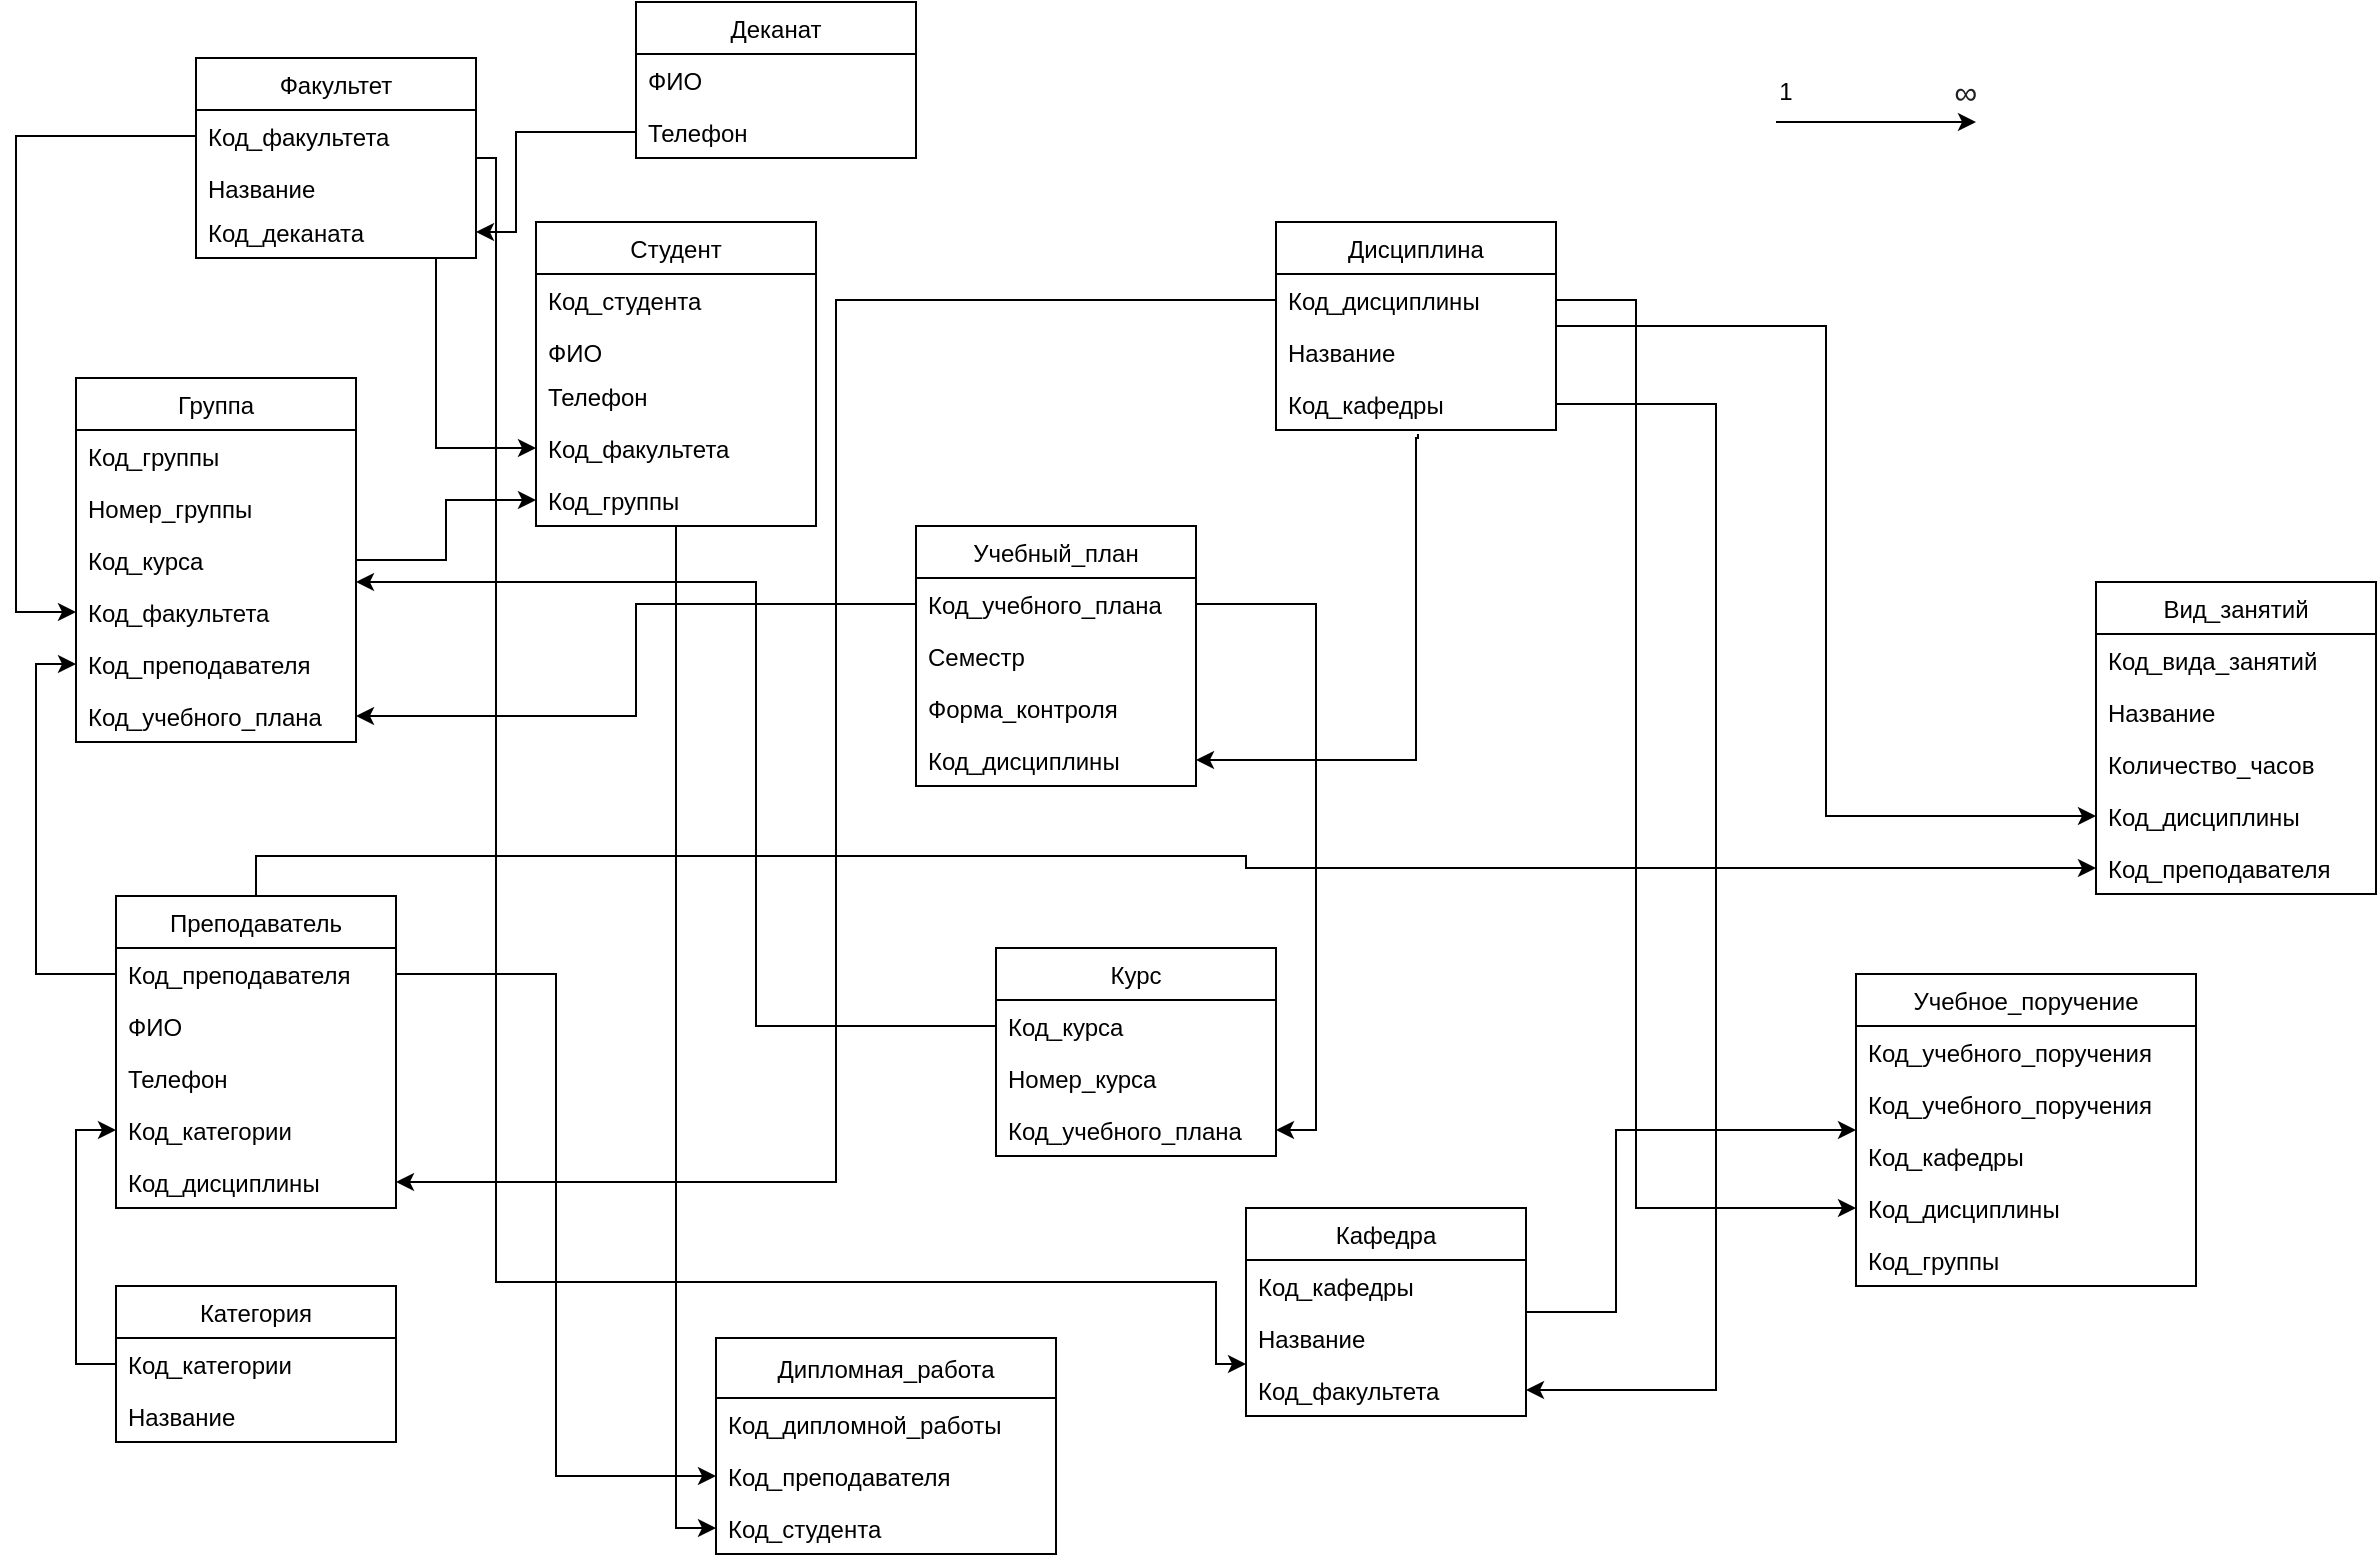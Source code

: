 <mxfile version="16.5.6" type="github">
  <diagram id="C5RBs43oDa-KdzZeNtuy" name="Page-1">
    <mxGraphModel dx="2550" dy="795" grid="1" gridSize="10" guides="1" tooltips="1" connect="1" arrows="1" fold="1" page="1" pageScale="1" pageWidth="1169" pageHeight="827" background="none" math="0" shadow="0">
      <root>
        <mxCell id="WIyWlLk6GJQsqaUBKTNV-0" />
        <mxCell id="WIyWlLk6GJQsqaUBKTNV-1" parent="WIyWlLk6GJQsqaUBKTNV-0" />
        <mxCell id="oeGllTyVug2XytWJzCLg-70" style="edgeStyle=orthogonalEdgeStyle;rounded=0;orthogonalLoop=1;jettySize=auto;html=1;" edge="1" parent="WIyWlLk6GJQsqaUBKTNV-1" source="oeGllTyVug2XytWJzCLg-4" target="oeGllTyVug2XytWJzCLg-31">
          <mxGeometry relative="1" as="geometry" />
        </mxCell>
        <mxCell id="oeGllTyVug2XytWJzCLg-4" value="Студент" style="swimlane;fontStyle=0;childLayout=stackLayout;horizontal=1;startSize=26;fillColor=none;horizontalStack=0;resizeParent=1;resizeParentMax=0;resizeLast=0;collapsible=1;marginBottom=0;" vertex="1" parent="WIyWlLk6GJQsqaUBKTNV-1">
          <mxGeometry x="220" y="120" width="140" height="152" as="geometry" />
        </mxCell>
        <mxCell id="oeGllTyVug2XytWJzCLg-40" value="Код_студента" style="text;strokeColor=none;fillColor=none;align=left;verticalAlign=top;spacingLeft=4;spacingRight=4;overflow=hidden;rotatable=0;points=[[0,0.5],[1,0.5]];portConstraint=eastwest;" vertex="1" parent="oeGllTyVug2XytWJzCLg-4">
          <mxGeometry y="26" width="140" height="26" as="geometry" />
        </mxCell>
        <mxCell id="oeGllTyVug2XytWJzCLg-5" value="ФИО" style="text;strokeColor=none;fillColor=none;align=left;verticalAlign=top;spacingLeft=4;spacingRight=4;overflow=hidden;rotatable=0;points=[[0,0.5],[1,0.5]];portConstraint=eastwest;" vertex="1" parent="oeGllTyVug2XytWJzCLg-4">
          <mxGeometry y="52" width="140" height="22" as="geometry" />
        </mxCell>
        <mxCell id="oeGllTyVug2XytWJzCLg-6" value="Телефон" style="text;strokeColor=none;fillColor=none;align=left;verticalAlign=top;spacingLeft=4;spacingRight=4;overflow=hidden;rotatable=0;points=[[0,0.5],[1,0.5]];portConstraint=eastwest;" vertex="1" parent="oeGllTyVug2XytWJzCLg-4">
          <mxGeometry y="74" width="140" height="26" as="geometry" />
        </mxCell>
        <mxCell id="oeGllTyVug2XytWJzCLg-51" value="Код_факультета" style="text;strokeColor=none;fillColor=none;align=left;verticalAlign=top;spacingLeft=4;spacingRight=4;overflow=hidden;rotatable=0;points=[[0,0.5],[1,0.5]];portConstraint=eastwest;" vertex="1" parent="oeGllTyVug2XytWJzCLg-4">
          <mxGeometry y="100" width="140" height="26" as="geometry" />
        </mxCell>
        <mxCell id="oeGllTyVug2XytWJzCLg-7" value="Код_группы" style="text;strokeColor=none;fillColor=none;align=left;verticalAlign=top;spacingLeft=4;spacingRight=4;overflow=hidden;rotatable=0;points=[[0,0.5],[1,0.5]];portConstraint=eastwest;" vertex="1" parent="oeGllTyVug2XytWJzCLg-4">
          <mxGeometry y="126" width="140" height="26" as="geometry" />
        </mxCell>
        <mxCell id="oeGllTyVug2XytWJzCLg-73" style="edgeStyle=orthogonalEdgeStyle;rounded=0;orthogonalLoop=1;jettySize=auto;html=1;entryX=0;entryY=0.5;entryDx=0;entryDy=0;" edge="1" parent="WIyWlLk6GJQsqaUBKTNV-1" source="oeGllTyVug2XytWJzCLg-8" target="oeGllTyVug2XytWJzCLg-51">
          <mxGeometry relative="1" as="geometry">
            <Array as="points">
              <mxPoint x="170" y="233" />
            </Array>
          </mxGeometry>
        </mxCell>
        <mxCell id="oeGllTyVug2XytWJzCLg-97" style="edgeStyle=orthogonalEdgeStyle;rounded=0;orthogonalLoop=1;jettySize=auto;html=1;" edge="1" parent="WIyWlLk6GJQsqaUBKTNV-1" source="oeGllTyVug2XytWJzCLg-8" target="oeGllTyVug2XytWJzCLg-96">
          <mxGeometry relative="1" as="geometry">
            <Array as="points">
              <mxPoint x="200" y="88" />
              <mxPoint x="200" y="650" />
              <mxPoint x="560" y="650" />
              <mxPoint x="560" y="691" />
            </Array>
          </mxGeometry>
        </mxCell>
        <mxCell id="oeGllTyVug2XytWJzCLg-8" value="Факультет" style="swimlane;fontStyle=0;childLayout=stackLayout;horizontal=1;startSize=26;fillColor=none;horizontalStack=0;resizeParent=1;resizeParentMax=0;resizeLast=0;collapsible=1;marginBottom=0;" vertex="1" parent="WIyWlLk6GJQsqaUBKTNV-1">
          <mxGeometry x="50" y="38" width="140" height="100" as="geometry" />
        </mxCell>
        <mxCell id="oeGllTyVug2XytWJzCLg-11" value="Код_факультета" style="text;strokeColor=none;fillColor=none;align=left;verticalAlign=top;spacingLeft=4;spacingRight=4;overflow=hidden;rotatable=0;points=[[0,0.5],[1,0.5]];portConstraint=eastwest;" vertex="1" parent="oeGllTyVug2XytWJzCLg-8">
          <mxGeometry y="26" width="140" height="26" as="geometry" />
        </mxCell>
        <mxCell id="oeGllTyVug2XytWJzCLg-10" value="Название" style="text;strokeColor=none;fillColor=none;align=left;verticalAlign=top;spacingLeft=4;spacingRight=4;overflow=hidden;rotatable=0;points=[[0,0.5],[1,0.5]];portConstraint=eastwest;" vertex="1" parent="oeGllTyVug2XytWJzCLg-8">
          <mxGeometry y="52" width="140" height="22" as="geometry" />
        </mxCell>
        <mxCell id="oeGllTyVug2XytWJzCLg-9" value="Код_деканата" style="text;strokeColor=none;fillColor=none;align=left;verticalAlign=top;spacingLeft=4;spacingRight=4;overflow=hidden;rotatable=0;points=[[0,0.5],[1,0.5]];portConstraint=eastwest;" vertex="1" parent="oeGllTyVug2XytWJzCLg-8">
          <mxGeometry y="74" width="140" height="26" as="geometry" />
        </mxCell>
        <mxCell id="oeGllTyVug2XytWJzCLg-12" value="Кафедра" style="swimlane;fontStyle=0;childLayout=stackLayout;horizontal=1;startSize=26;fillColor=none;horizontalStack=0;resizeParent=1;resizeParentMax=0;resizeLast=0;collapsible=1;marginBottom=0;" vertex="1" parent="WIyWlLk6GJQsqaUBKTNV-1">
          <mxGeometry x="575" y="613" width="140" height="104" as="geometry" />
        </mxCell>
        <mxCell id="oeGllTyVug2XytWJzCLg-13" value="Код_кафедры" style="text;strokeColor=none;fillColor=none;align=left;verticalAlign=top;spacingLeft=4;spacingRight=4;overflow=hidden;rotatable=0;points=[[0,0.5],[1,0.5]];portConstraint=eastwest;" vertex="1" parent="oeGllTyVug2XytWJzCLg-12">
          <mxGeometry y="26" width="140" height="26" as="geometry" />
        </mxCell>
        <mxCell id="oeGllTyVug2XytWJzCLg-14" value="Название" style="text;strokeColor=none;fillColor=none;align=left;verticalAlign=top;spacingLeft=4;spacingRight=4;overflow=hidden;rotatable=0;points=[[0,0.5],[1,0.5]];portConstraint=eastwest;" vertex="1" parent="oeGllTyVug2XytWJzCLg-12">
          <mxGeometry y="52" width="140" height="26" as="geometry" />
        </mxCell>
        <mxCell id="oeGllTyVug2XytWJzCLg-96" value="Код_факультета" style="text;strokeColor=none;fillColor=none;align=left;verticalAlign=top;spacingLeft=4;spacingRight=4;overflow=hidden;rotatable=0;points=[[0,0.5],[1,0.5]];portConstraint=eastwest;" vertex="1" parent="oeGllTyVug2XytWJzCLg-12">
          <mxGeometry y="78" width="140" height="26" as="geometry" />
        </mxCell>
        <mxCell id="oeGllTyVug2XytWJzCLg-80" style="edgeStyle=orthogonalEdgeStyle;rounded=0;orthogonalLoop=1;jettySize=auto;html=1;entryX=0;entryY=0.5;entryDx=0;entryDy=0;" edge="1" parent="WIyWlLk6GJQsqaUBKTNV-1" source="oeGllTyVug2XytWJzCLg-16" target="oeGllTyVug2XytWJzCLg-67">
          <mxGeometry relative="1" as="geometry" />
        </mxCell>
        <mxCell id="oeGllTyVug2XytWJzCLg-16" value="Преподаватель" style="swimlane;fontStyle=0;childLayout=stackLayout;horizontal=1;startSize=26;fillColor=none;horizontalStack=0;resizeParent=1;resizeParentMax=0;resizeLast=0;collapsible=1;marginBottom=0;" vertex="1" parent="WIyWlLk6GJQsqaUBKTNV-1">
          <mxGeometry x="10" y="457" width="140" height="156" as="geometry" />
        </mxCell>
        <mxCell id="oeGllTyVug2XytWJzCLg-17" value="Код_преподавателя" style="text;strokeColor=none;fillColor=none;align=left;verticalAlign=top;spacingLeft=4;spacingRight=4;overflow=hidden;rotatable=0;points=[[0,0.5],[1,0.5]];portConstraint=eastwest;" vertex="1" parent="oeGllTyVug2XytWJzCLg-16">
          <mxGeometry y="26" width="140" height="26" as="geometry" />
        </mxCell>
        <mxCell id="oeGllTyVug2XytWJzCLg-18" value="ФИО" style="text;strokeColor=none;fillColor=none;align=left;verticalAlign=top;spacingLeft=4;spacingRight=4;overflow=hidden;rotatable=0;points=[[0,0.5],[1,0.5]];portConstraint=eastwest;" vertex="1" parent="oeGllTyVug2XytWJzCLg-16">
          <mxGeometry y="52" width="140" height="26" as="geometry" />
        </mxCell>
        <mxCell id="oeGllTyVug2XytWJzCLg-57" value="Телефон" style="text;strokeColor=none;fillColor=none;align=left;verticalAlign=top;spacingLeft=4;spacingRight=4;overflow=hidden;rotatable=0;points=[[0,0.5],[1,0.5]];portConstraint=eastwest;" vertex="1" parent="oeGllTyVug2XytWJzCLg-16">
          <mxGeometry y="78" width="140" height="26" as="geometry" />
        </mxCell>
        <mxCell id="oeGllTyVug2XytWJzCLg-19" value="Код_категории" style="text;strokeColor=none;fillColor=none;align=left;verticalAlign=top;spacingLeft=4;spacingRight=4;overflow=hidden;rotatable=0;points=[[0,0.5],[1,0.5]];portConstraint=eastwest;" vertex="1" parent="oeGllTyVug2XytWJzCLg-16">
          <mxGeometry y="104" width="140" height="26" as="geometry" />
        </mxCell>
        <mxCell id="oeGllTyVug2XytWJzCLg-69" value="Код_дисциплины" style="text;strokeColor=none;fillColor=none;align=left;verticalAlign=top;spacingLeft=4;spacingRight=4;overflow=hidden;rotatable=0;points=[[0,0.5],[1,0.5]];portConstraint=eastwest;" vertex="1" parent="oeGllTyVug2XytWJzCLg-16">
          <mxGeometry y="130" width="140" height="26" as="geometry" />
        </mxCell>
        <mxCell id="oeGllTyVug2XytWJzCLg-20" value="Учебный_план" style="swimlane;fontStyle=0;childLayout=stackLayout;horizontal=1;startSize=26;fillColor=none;horizontalStack=0;resizeParent=1;resizeParentMax=0;resizeLast=0;collapsible=1;marginBottom=0;" vertex="1" parent="WIyWlLk6GJQsqaUBKTNV-1">
          <mxGeometry x="410" y="272" width="140" height="130" as="geometry" />
        </mxCell>
        <mxCell id="oeGllTyVug2XytWJzCLg-21" value="Код_учебного_плана" style="text;strokeColor=none;fillColor=none;align=left;verticalAlign=top;spacingLeft=4;spacingRight=4;overflow=hidden;rotatable=0;points=[[0,0.5],[1,0.5]];portConstraint=eastwest;" vertex="1" parent="oeGllTyVug2XytWJzCLg-20">
          <mxGeometry y="26" width="140" height="26" as="geometry" />
        </mxCell>
        <mxCell id="oeGllTyVug2XytWJzCLg-60" value="Семестр" style="text;strokeColor=none;fillColor=none;align=left;verticalAlign=top;spacingLeft=4;spacingRight=4;overflow=hidden;rotatable=0;points=[[0,0.5],[1,0.5]];portConstraint=eastwest;" vertex="1" parent="oeGllTyVug2XytWJzCLg-20">
          <mxGeometry y="52" width="140" height="26" as="geometry" />
        </mxCell>
        <mxCell id="oeGllTyVug2XytWJzCLg-66" value="Форма_контроля" style="text;strokeColor=none;fillColor=none;align=left;verticalAlign=top;spacingLeft=4;spacingRight=4;overflow=hidden;rotatable=0;points=[[0,0.5],[1,0.5]];portConstraint=eastwest;" vertex="1" parent="oeGllTyVug2XytWJzCLg-20">
          <mxGeometry y="78" width="140" height="26" as="geometry" />
        </mxCell>
        <mxCell id="oeGllTyVug2XytWJzCLg-22" value="Код_дисциплины" style="text;strokeColor=none;fillColor=none;align=left;verticalAlign=top;spacingLeft=4;spacingRight=4;overflow=hidden;rotatable=0;points=[[0,0.5],[1,0.5]];portConstraint=eastwest;" vertex="1" parent="oeGllTyVug2XytWJzCLg-20">
          <mxGeometry y="104" width="140" height="26" as="geometry" />
        </mxCell>
        <mxCell id="oeGllTyVug2XytWJzCLg-71" style="edgeStyle=orthogonalEdgeStyle;rounded=0;orthogonalLoop=1;jettySize=auto;html=1;entryX=1;entryY=0.5;entryDx=0;entryDy=0;exitX=0.507;exitY=1.077;exitDx=0;exitDy=0;exitPerimeter=0;" edge="1" parent="WIyWlLk6GJQsqaUBKTNV-1" source="oeGllTyVug2XytWJzCLg-100" target="oeGllTyVug2XytWJzCLg-22">
          <mxGeometry relative="1" as="geometry">
            <mxPoint x="690" y="270" as="sourcePoint" />
            <Array as="points">
              <mxPoint x="661" y="228" />
              <mxPoint x="660" y="228" />
              <mxPoint x="660" y="389" />
            </Array>
          </mxGeometry>
        </mxCell>
        <mxCell id="oeGllTyVug2XytWJzCLg-79" style="edgeStyle=orthogonalEdgeStyle;rounded=0;orthogonalLoop=1;jettySize=auto;html=1;entryX=0;entryY=0.75;entryDx=0;entryDy=0;" edge="1" parent="WIyWlLk6GJQsqaUBKTNV-1" source="oeGllTyVug2XytWJzCLg-24" target="oeGllTyVug2XytWJzCLg-44">
          <mxGeometry relative="1" as="geometry" />
        </mxCell>
        <mxCell id="oeGllTyVug2XytWJzCLg-24" value="Дисциплина" style="swimlane;fontStyle=0;childLayout=stackLayout;horizontal=1;startSize=26;fillColor=none;horizontalStack=0;resizeParent=1;resizeParentMax=0;resizeLast=0;collapsible=1;marginBottom=0;" vertex="1" parent="WIyWlLk6GJQsqaUBKTNV-1">
          <mxGeometry x="590" y="120" width="140" height="104" as="geometry" />
        </mxCell>
        <mxCell id="oeGllTyVug2XytWJzCLg-25" value="Код_дисциплины" style="text;strokeColor=none;fillColor=none;align=left;verticalAlign=top;spacingLeft=4;spacingRight=4;overflow=hidden;rotatable=0;points=[[0,0.5],[1,0.5]];portConstraint=eastwest;" vertex="1" parent="oeGllTyVug2XytWJzCLg-24">
          <mxGeometry y="26" width="140" height="26" as="geometry" />
        </mxCell>
        <mxCell id="oeGllTyVug2XytWJzCLg-26" value="Название" style="text;strokeColor=none;fillColor=none;align=left;verticalAlign=top;spacingLeft=4;spacingRight=4;overflow=hidden;rotatable=0;points=[[0,0.5],[1,0.5]];portConstraint=eastwest;" vertex="1" parent="oeGllTyVug2XytWJzCLg-24">
          <mxGeometry y="52" width="140" height="26" as="geometry" />
        </mxCell>
        <mxCell id="oeGllTyVug2XytWJzCLg-100" value="Код_кафедры" style="text;strokeColor=none;fillColor=none;align=left;verticalAlign=top;spacingLeft=4;spacingRight=4;overflow=hidden;rotatable=0;points=[[0,0.5],[1,0.5]];portConstraint=eastwest;" vertex="1" parent="oeGllTyVug2XytWJzCLg-24">
          <mxGeometry y="78" width="140" height="26" as="geometry" />
        </mxCell>
        <mxCell id="oeGllTyVug2XytWJzCLg-28" value="Дипломная_работа" style="swimlane;fontStyle=0;childLayout=stackLayout;horizontal=1;startSize=30;fillColor=none;horizontalStack=0;resizeParent=1;resizeParentMax=0;resizeLast=0;collapsible=1;marginBottom=0;" vertex="1" parent="WIyWlLk6GJQsqaUBKTNV-1">
          <mxGeometry x="310" y="678" width="170" height="108" as="geometry" />
        </mxCell>
        <mxCell id="oeGllTyVug2XytWJzCLg-29" value="Код_дипломной_работы" style="text;strokeColor=none;fillColor=none;align=left;verticalAlign=top;spacingLeft=4;spacingRight=4;overflow=hidden;rotatable=0;points=[[0,0.5],[1,0.5]];portConstraint=eastwest;" vertex="1" parent="oeGllTyVug2XytWJzCLg-28">
          <mxGeometry y="30" width="170" height="26" as="geometry" />
        </mxCell>
        <mxCell id="oeGllTyVug2XytWJzCLg-30" value="Код_преподавателя" style="text;strokeColor=none;fillColor=none;align=left;verticalAlign=top;spacingLeft=4;spacingRight=4;overflow=hidden;rotatable=0;points=[[0,0.5],[1,0.5]];portConstraint=eastwest;" vertex="1" parent="oeGllTyVug2XytWJzCLg-28">
          <mxGeometry y="56" width="170" height="26" as="geometry" />
        </mxCell>
        <mxCell id="oeGllTyVug2XytWJzCLg-31" value="Код_студента" style="text;strokeColor=none;fillColor=none;align=left;verticalAlign=top;spacingLeft=4;spacingRight=4;overflow=hidden;rotatable=0;points=[[0,0.5],[1,0.5]];portConstraint=eastwest;" vertex="1" parent="oeGllTyVug2XytWJzCLg-28">
          <mxGeometry y="82" width="170" height="26" as="geometry" />
        </mxCell>
        <mxCell id="oeGllTyVug2XytWJzCLg-32" value="Курс" style="swimlane;fontStyle=0;childLayout=stackLayout;horizontal=1;startSize=26;fillColor=none;horizontalStack=0;resizeParent=1;resizeParentMax=0;resizeLast=0;collapsible=1;marginBottom=0;" vertex="1" parent="WIyWlLk6GJQsqaUBKTNV-1">
          <mxGeometry x="450" y="483" width="140" height="104" as="geometry" />
        </mxCell>
        <mxCell id="oeGllTyVug2XytWJzCLg-33" value="Код_курса" style="text;strokeColor=none;fillColor=none;align=left;verticalAlign=top;spacingLeft=4;spacingRight=4;overflow=hidden;rotatable=0;points=[[0,0.5],[1,0.5]];portConstraint=eastwest;" vertex="1" parent="oeGllTyVug2XytWJzCLg-32">
          <mxGeometry y="26" width="140" height="26" as="geometry" />
        </mxCell>
        <mxCell id="oeGllTyVug2XytWJzCLg-34" value="Номер_курса" style="text;strokeColor=none;fillColor=none;align=left;verticalAlign=top;spacingLeft=4;spacingRight=4;overflow=hidden;rotatable=0;points=[[0,0.5],[1,0.5]];portConstraint=eastwest;" vertex="1" parent="oeGllTyVug2XytWJzCLg-32">
          <mxGeometry y="52" width="140" height="26" as="geometry" />
        </mxCell>
        <mxCell id="oeGllTyVug2XytWJzCLg-35" value="Код_учебного_плана" style="text;strokeColor=none;fillColor=none;align=left;verticalAlign=top;spacingLeft=4;spacingRight=4;overflow=hidden;rotatable=0;points=[[0,0.5],[1,0.5]];portConstraint=eastwest;" vertex="1" parent="oeGllTyVug2XytWJzCLg-32">
          <mxGeometry y="78" width="140" height="26" as="geometry" />
        </mxCell>
        <mxCell id="oeGllTyVug2XytWJzCLg-74" style="edgeStyle=orthogonalEdgeStyle;rounded=0;orthogonalLoop=1;jettySize=auto;html=1;entryX=0;entryY=0.5;entryDx=0;entryDy=0;" edge="1" parent="WIyWlLk6GJQsqaUBKTNV-1" source="oeGllTyVug2XytWJzCLg-36" target="oeGllTyVug2XytWJzCLg-7">
          <mxGeometry relative="1" as="geometry">
            <Array as="points">
              <mxPoint x="175" y="289" />
              <mxPoint x="175" y="259" />
            </Array>
          </mxGeometry>
        </mxCell>
        <mxCell id="oeGllTyVug2XytWJzCLg-36" value="Группа" style="swimlane;fontStyle=0;childLayout=stackLayout;horizontal=1;startSize=26;fillColor=none;horizontalStack=0;resizeParent=1;resizeParentMax=0;resizeLast=0;collapsible=1;marginBottom=0;" vertex="1" parent="WIyWlLk6GJQsqaUBKTNV-1">
          <mxGeometry x="-10" y="198" width="140" height="182" as="geometry" />
        </mxCell>
        <mxCell id="oeGllTyVug2XytWJzCLg-37" value="Код_группы" style="text;strokeColor=none;fillColor=none;align=left;verticalAlign=top;spacingLeft=4;spacingRight=4;overflow=hidden;rotatable=0;points=[[0,0.5],[1,0.5]];portConstraint=eastwest;" vertex="1" parent="oeGllTyVug2XytWJzCLg-36">
          <mxGeometry y="26" width="140" height="26" as="geometry" />
        </mxCell>
        <mxCell id="oeGllTyVug2XytWJzCLg-38" value="Номер_группы" style="text;strokeColor=none;fillColor=none;align=left;verticalAlign=top;spacingLeft=4;spacingRight=4;overflow=hidden;rotatable=0;points=[[0,0.5],[1,0.5]];portConstraint=eastwest;" vertex="1" parent="oeGllTyVug2XytWJzCLg-36">
          <mxGeometry y="52" width="140" height="26" as="geometry" />
        </mxCell>
        <mxCell id="oeGllTyVug2XytWJzCLg-39" value="Код_курса&#xa;" style="text;strokeColor=none;fillColor=none;align=left;verticalAlign=top;spacingLeft=4;spacingRight=4;overflow=hidden;rotatable=0;points=[[0,0.5],[1,0.5]];portConstraint=eastwest;" vertex="1" parent="oeGllTyVug2XytWJzCLg-36">
          <mxGeometry y="78" width="140" height="26" as="geometry" />
        </mxCell>
        <mxCell id="oeGllTyVug2XytWJzCLg-58" value="Код_факультета" style="text;strokeColor=none;fillColor=none;align=left;verticalAlign=top;spacingLeft=4;spacingRight=4;overflow=hidden;rotatable=0;points=[[0,0.5],[1,0.5]];portConstraint=eastwest;" vertex="1" parent="oeGllTyVug2XytWJzCLg-36">
          <mxGeometry y="104" width="140" height="26" as="geometry" />
        </mxCell>
        <mxCell id="oeGllTyVug2XytWJzCLg-59" value="Код_преподавателя" style="text;strokeColor=none;fillColor=none;align=left;verticalAlign=top;spacingLeft=4;spacingRight=4;overflow=hidden;rotatable=0;points=[[0,0.5],[1,0.5]];portConstraint=eastwest;" vertex="1" parent="oeGllTyVug2XytWJzCLg-36">
          <mxGeometry y="130" width="140" height="26" as="geometry" />
        </mxCell>
        <mxCell id="oeGllTyVug2XytWJzCLg-61" value="Код_учебного_плана" style="text;strokeColor=none;fillColor=none;align=left;verticalAlign=top;spacingLeft=4;spacingRight=4;overflow=hidden;rotatable=0;points=[[0,0.5],[1,0.5]];portConstraint=eastwest;" vertex="1" parent="oeGllTyVug2XytWJzCLg-36">
          <mxGeometry y="156" width="140" height="26" as="geometry" />
        </mxCell>
        <mxCell id="oeGllTyVug2XytWJzCLg-44" value="Вид_занятий" style="swimlane;fontStyle=0;childLayout=stackLayout;horizontal=1;startSize=26;fillColor=none;horizontalStack=0;resizeParent=1;resizeParentMax=0;resizeLast=0;collapsible=1;marginBottom=0;" vertex="1" parent="WIyWlLk6GJQsqaUBKTNV-1">
          <mxGeometry x="1000" y="300" width="140" height="156" as="geometry" />
        </mxCell>
        <mxCell id="oeGllTyVug2XytWJzCLg-45" value="Код_вида_занятий" style="text;strokeColor=none;fillColor=none;align=left;verticalAlign=top;spacingLeft=4;spacingRight=4;overflow=hidden;rotatable=0;points=[[0,0.5],[1,0.5]];portConstraint=eastwest;" vertex="1" parent="oeGllTyVug2XytWJzCLg-44">
          <mxGeometry y="26" width="140" height="26" as="geometry" />
        </mxCell>
        <mxCell id="oeGllTyVug2XytWJzCLg-46" value="Название" style="text;strokeColor=none;fillColor=none;align=left;verticalAlign=top;spacingLeft=4;spacingRight=4;overflow=hidden;rotatable=0;points=[[0,0.5],[1,0.5]];portConstraint=eastwest;" vertex="1" parent="oeGllTyVug2XytWJzCLg-44">
          <mxGeometry y="52" width="140" height="26" as="geometry" />
        </mxCell>
        <mxCell id="oeGllTyVug2XytWJzCLg-47" value="Количество_часов" style="text;strokeColor=none;fillColor=none;align=left;verticalAlign=top;spacingLeft=4;spacingRight=4;overflow=hidden;rotatable=0;points=[[0,0.5],[1,0.5]];portConstraint=eastwest;" vertex="1" parent="oeGllTyVug2XytWJzCLg-44">
          <mxGeometry y="78" width="140" height="26" as="geometry" />
        </mxCell>
        <mxCell id="oeGllTyVug2XytWJzCLg-23" value="Код_дисциплины" style="text;strokeColor=none;fillColor=none;align=left;verticalAlign=top;spacingLeft=4;spacingRight=4;overflow=hidden;rotatable=0;points=[[0,0.5],[1,0.5]];portConstraint=eastwest;" vertex="1" parent="oeGllTyVug2XytWJzCLg-44">
          <mxGeometry y="104" width="140" height="26" as="geometry" />
        </mxCell>
        <mxCell id="oeGllTyVug2XytWJzCLg-67" value="Код_преподавателя&#xa;" style="text;strokeColor=none;fillColor=none;align=left;verticalAlign=top;spacingLeft=4;spacingRight=4;overflow=hidden;rotatable=0;points=[[0,0.5],[1,0.5]];portConstraint=eastwest;" vertex="1" parent="oeGllTyVug2XytWJzCLg-44">
          <mxGeometry y="130" width="140" height="26" as="geometry" />
        </mxCell>
        <mxCell id="oeGllTyVug2XytWJzCLg-53" value="Деканат" style="swimlane;fontStyle=0;childLayout=stackLayout;horizontal=1;startSize=26;fillColor=none;horizontalStack=0;resizeParent=1;resizeParentMax=0;resizeLast=0;collapsible=1;marginBottom=0;" vertex="1" parent="WIyWlLk6GJQsqaUBKTNV-1">
          <mxGeometry x="270" y="10" width="140" height="78" as="geometry" />
        </mxCell>
        <mxCell id="oeGllTyVug2XytWJzCLg-54" value="ФИО" style="text;strokeColor=none;fillColor=none;align=left;verticalAlign=top;spacingLeft=4;spacingRight=4;overflow=hidden;rotatable=0;points=[[0,0.5],[1,0.5]];portConstraint=eastwest;" vertex="1" parent="oeGllTyVug2XytWJzCLg-53">
          <mxGeometry y="26" width="140" height="26" as="geometry" />
        </mxCell>
        <mxCell id="oeGllTyVug2XytWJzCLg-55" value="Телефон" style="text;strokeColor=none;fillColor=none;align=left;verticalAlign=top;spacingLeft=4;spacingRight=4;overflow=hidden;rotatable=0;points=[[0,0.5],[1,0.5]];portConstraint=eastwest;" vertex="1" parent="oeGllTyVug2XytWJzCLg-53">
          <mxGeometry y="52" width="140" height="26" as="geometry" />
        </mxCell>
        <mxCell id="oeGllTyVug2XytWJzCLg-62" value="Учебное_поручение" style="swimlane;fontStyle=0;childLayout=stackLayout;horizontal=1;startSize=26;fillColor=none;horizontalStack=0;resizeParent=1;resizeParentMax=0;resizeLast=0;collapsible=1;marginBottom=0;" vertex="1" parent="WIyWlLk6GJQsqaUBKTNV-1">
          <mxGeometry x="880" y="496" width="170" height="156" as="geometry" />
        </mxCell>
        <mxCell id="oeGllTyVug2XytWJzCLg-88" value="Код_учебного_поручения" style="text;strokeColor=none;fillColor=none;align=left;verticalAlign=top;spacingLeft=4;spacingRight=4;overflow=hidden;rotatable=0;points=[[0,0.5],[1,0.5]];portConstraint=eastwest;" vertex="1" parent="oeGllTyVug2XytWJzCLg-62">
          <mxGeometry y="26" width="170" height="26" as="geometry" />
        </mxCell>
        <mxCell id="oeGllTyVug2XytWJzCLg-63" value="Код_учебного_поручения" style="text;strokeColor=none;fillColor=none;align=left;verticalAlign=top;spacingLeft=4;spacingRight=4;overflow=hidden;rotatable=0;points=[[0,0.5],[1,0.5]];portConstraint=eastwest;" vertex="1" parent="oeGllTyVug2XytWJzCLg-62">
          <mxGeometry y="52" width="170" height="26" as="geometry" />
        </mxCell>
        <mxCell id="oeGllTyVug2XytWJzCLg-64" value="Код_кафедры" style="text;strokeColor=none;fillColor=none;align=left;verticalAlign=top;spacingLeft=4;spacingRight=4;overflow=hidden;rotatable=0;points=[[0,0.5],[1,0.5]];portConstraint=eastwest;" vertex="1" parent="oeGllTyVug2XytWJzCLg-62">
          <mxGeometry y="78" width="170" height="26" as="geometry" />
        </mxCell>
        <mxCell id="oeGllTyVug2XytWJzCLg-65" value="Код_дисциплины" style="text;strokeColor=none;fillColor=none;align=left;verticalAlign=top;spacingLeft=4;spacingRight=4;overflow=hidden;rotatable=0;points=[[0,0.5],[1,0.5]];portConstraint=eastwest;" vertex="1" parent="oeGllTyVug2XytWJzCLg-62">
          <mxGeometry y="104" width="170" height="26" as="geometry" />
        </mxCell>
        <mxCell id="oeGllTyVug2XytWJzCLg-68" value="Код_группы" style="text;strokeColor=none;fillColor=none;align=left;verticalAlign=top;spacingLeft=4;spacingRight=4;overflow=hidden;rotatable=0;points=[[0,0.5],[1,0.5]];portConstraint=eastwest;" vertex="1" parent="oeGllTyVug2XytWJzCLg-62">
          <mxGeometry y="130" width="170" height="26" as="geometry" />
        </mxCell>
        <mxCell id="oeGllTyVug2XytWJzCLg-72" style="edgeStyle=orthogonalEdgeStyle;rounded=0;orthogonalLoop=1;jettySize=auto;html=1;" edge="1" parent="WIyWlLk6GJQsqaUBKTNV-1" source="oeGllTyVug2XytWJzCLg-55" target="oeGllTyVug2XytWJzCLg-9">
          <mxGeometry relative="1" as="geometry">
            <Array as="points">
              <mxPoint x="210" y="75" />
              <mxPoint x="210" y="125" />
            </Array>
          </mxGeometry>
        </mxCell>
        <mxCell id="oeGllTyVug2XytWJzCLg-76" style="edgeStyle=orthogonalEdgeStyle;rounded=0;orthogonalLoop=1;jettySize=auto;html=1;entryX=0;entryY=0.5;entryDx=0;entryDy=0;" edge="1" parent="WIyWlLk6GJQsqaUBKTNV-1" source="oeGllTyVug2XytWJzCLg-13" target="oeGllTyVug2XytWJzCLg-62">
          <mxGeometry relative="1" as="geometry">
            <Array as="points">
              <mxPoint x="760" y="665" />
              <mxPoint x="760" y="574" />
            </Array>
          </mxGeometry>
        </mxCell>
        <mxCell id="oeGllTyVug2XytWJzCLg-77" style="edgeStyle=orthogonalEdgeStyle;rounded=0;orthogonalLoop=1;jettySize=auto;html=1;entryX=0;entryY=0.5;entryDx=0;entryDy=0;" edge="1" parent="WIyWlLk6GJQsqaUBKTNV-1" source="oeGllTyVug2XytWJzCLg-25" target="oeGllTyVug2XytWJzCLg-65">
          <mxGeometry relative="1" as="geometry">
            <Array as="points">
              <mxPoint x="770" y="159" />
              <mxPoint x="770" y="613" />
            </Array>
          </mxGeometry>
        </mxCell>
        <mxCell id="oeGllTyVug2XytWJzCLg-81" style="edgeStyle=orthogonalEdgeStyle;rounded=0;orthogonalLoop=1;jettySize=auto;html=1;entryX=1;entryY=0.5;entryDx=0;entryDy=0;" edge="1" parent="WIyWlLk6GJQsqaUBKTNV-1" source="oeGllTyVug2XytWJzCLg-21" target="oeGllTyVug2XytWJzCLg-35">
          <mxGeometry relative="1" as="geometry" />
        </mxCell>
        <mxCell id="oeGllTyVug2XytWJzCLg-82" style="edgeStyle=orthogonalEdgeStyle;rounded=0;orthogonalLoop=1;jettySize=auto;html=1;" edge="1" parent="WIyWlLk6GJQsqaUBKTNV-1" source="oeGllTyVug2XytWJzCLg-25" target="oeGllTyVug2XytWJzCLg-69">
          <mxGeometry relative="1" as="geometry" />
        </mxCell>
        <mxCell id="oeGllTyVug2XytWJzCLg-83" style="edgeStyle=orthogonalEdgeStyle;rounded=0;orthogonalLoop=1;jettySize=auto;html=1;entryX=0;entryY=0.5;entryDx=0;entryDy=0;" edge="1" parent="WIyWlLk6GJQsqaUBKTNV-1" source="oeGllTyVug2XytWJzCLg-17" target="oeGllTyVug2XytWJzCLg-30">
          <mxGeometry relative="1" as="geometry" />
        </mxCell>
        <mxCell id="oeGllTyVug2XytWJzCLg-84" style="edgeStyle=orthogonalEdgeStyle;rounded=0;orthogonalLoop=1;jettySize=auto;html=1;entryX=0;entryY=0.5;entryDx=0;entryDy=0;" edge="1" parent="WIyWlLk6GJQsqaUBKTNV-1" source="oeGllTyVug2XytWJzCLg-17" target="oeGllTyVug2XytWJzCLg-59">
          <mxGeometry relative="1" as="geometry" />
        </mxCell>
        <mxCell id="oeGllTyVug2XytWJzCLg-85" style="edgeStyle=orthogonalEdgeStyle;rounded=0;orthogonalLoop=1;jettySize=auto;html=1;entryX=0;entryY=0.5;entryDx=0;entryDy=0;" edge="1" parent="WIyWlLk6GJQsqaUBKTNV-1" source="oeGllTyVug2XytWJzCLg-11" target="oeGllTyVug2XytWJzCLg-58">
          <mxGeometry relative="1" as="geometry">
            <mxPoint x="500" y="77" as="targetPoint" />
            <Array as="points">
              <mxPoint x="-40" y="77" />
              <mxPoint x="-40" y="315" />
            </Array>
          </mxGeometry>
        </mxCell>
        <mxCell id="oeGllTyVug2XytWJzCLg-86" style="edgeStyle=orthogonalEdgeStyle;rounded=0;orthogonalLoop=1;jettySize=auto;html=1;" edge="1" parent="WIyWlLk6GJQsqaUBKTNV-1" source="oeGllTyVug2XytWJzCLg-21" target="oeGllTyVug2XytWJzCLg-61">
          <mxGeometry relative="1" as="geometry" />
        </mxCell>
        <mxCell id="oeGllTyVug2XytWJzCLg-87" style="edgeStyle=orthogonalEdgeStyle;rounded=0;orthogonalLoop=1;jettySize=auto;html=1;entryX=1;entryY=0.923;entryDx=0;entryDy=0;entryPerimeter=0;" edge="1" parent="WIyWlLk6GJQsqaUBKTNV-1" source="oeGllTyVug2XytWJzCLg-33" target="oeGllTyVug2XytWJzCLg-39">
          <mxGeometry relative="1" as="geometry">
            <mxPoint x="130" y="310" as="targetPoint" />
            <Array as="points">
              <mxPoint x="330" y="522" />
              <mxPoint x="330" y="300" />
            </Array>
          </mxGeometry>
        </mxCell>
        <mxCell id="oeGllTyVug2XytWJzCLg-90" value="Категория" style="swimlane;fontStyle=0;childLayout=stackLayout;horizontal=1;startSize=26;fillColor=none;horizontalStack=0;resizeParent=1;resizeParentMax=0;resizeLast=0;collapsible=1;marginBottom=0;" vertex="1" parent="WIyWlLk6GJQsqaUBKTNV-1">
          <mxGeometry x="10" y="652" width="140" height="78" as="geometry" />
        </mxCell>
        <mxCell id="oeGllTyVug2XytWJzCLg-91" value="Код_категории" style="text;strokeColor=none;fillColor=none;align=left;verticalAlign=top;spacingLeft=4;spacingRight=4;overflow=hidden;rotatable=0;points=[[0,0.5],[1,0.5]];portConstraint=eastwest;" vertex="1" parent="oeGllTyVug2XytWJzCLg-90">
          <mxGeometry y="26" width="140" height="26" as="geometry" />
        </mxCell>
        <mxCell id="oeGllTyVug2XytWJzCLg-92" value="Название" style="text;strokeColor=none;fillColor=none;align=left;verticalAlign=top;spacingLeft=4;spacingRight=4;overflow=hidden;rotatable=0;points=[[0,0.5],[1,0.5]];portConstraint=eastwest;" vertex="1" parent="oeGllTyVug2XytWJzCLg-90">
          <mxGeometry y="52" width="140" height="26" as="geometry" />
        </mxCell>
        <mxCell id="oeGllTyVug2XytWJzCLg-94" style="edgeStyle=orthogonalEdgeStyle;rounded=0;orthogonalLoop=1;jettySize=auto;html=1;entryX=0;entryY=0.5;entryDx=0;entryDy=0;" edge="1" parent="WIyWlLk6GJQsqaUBKTNV-1" source="oeGllTyVug2XytWJzCLg-91" target="oeGllTyVug2XytWJzCLg-19">
          <mxGeometry relative="1" as="geometry" />
        </mxCell>
        <mxCell id="oeGllTyVug2XytWJzCLg-104" style="edgeStyle=orthogonalEdgeStyle;rounded=0;orthogonalLoop=1;jettySize=auto;html=1;" edge="1" parent="WIyWlLk6GJQsqaUBKTNV-1" source="oeGllTyVug2XytWJzCLg-100" target="oeGllTyVug2XytWJzCLg-96">
          <mxGeometry relative="1" as="geometry">
            <Array as="points">
              <mxPoint x="810" y="211" />
              <mxPoint x="810" y="704" />
            </Array>
          </mxGeometry>
        </mxCell>
        <mxCell id="oeGllTyVug2XytWJzCLg-105" value="" style="endArrow=classic;html=1;rounded=0;" edge="1" parent="WIyWlLk6GJQsqaUBKTNV-1">
          <mxGeometry width="50" height="50" relative="1" as="geometry">
            <mxPoint x="840" y="70" as="sourcePoint" />
            <mxPoint x="940" y="70" as="targetPoint" />
          </mxGeometry>
        </mxCell>
        <mxCell id="oeGllTyVug2XytWJzCLg-106" value="1" style="text;html=1;strokeColor=none;fillColor=none;align=center;verticalAlign=middle;whiteSpace=wrap;rounded=0;" vertex="1" parent="WIyWlLk6GJQsqaUBKTNV-1">
          <mxGeometry x="830" y="40" width="30" height="30" as="geometry" />
        </mxCell>
        <mxCell id="oeGllTyVug2XytWJzCLg-107" value="&lt;span style=&quot;color: rgb(32 , 33 , 36) ; font-family: &amp;#34;arial&amp;#34; , sans-serif ; font-size: 16px ; text-align: left ; background-color: rgb(255 , 255 , 255)&quot;&gt;∞&lt;/span&gt;" style="text;html=1;strokeColor=none;fillColor=none;align=center;verticalAlign=middle;whiteSpace=wrap;rounded=0;" vertex="1" parent="WIyWlLk6GJQsqaUBKTNV-1">
          <mxGeometry x="920" y="40" width="30" height="30" as="geometry" />
        </mxCell>
      </root>
    </mxGraphModel>
  </diagram>
</mxfile>
